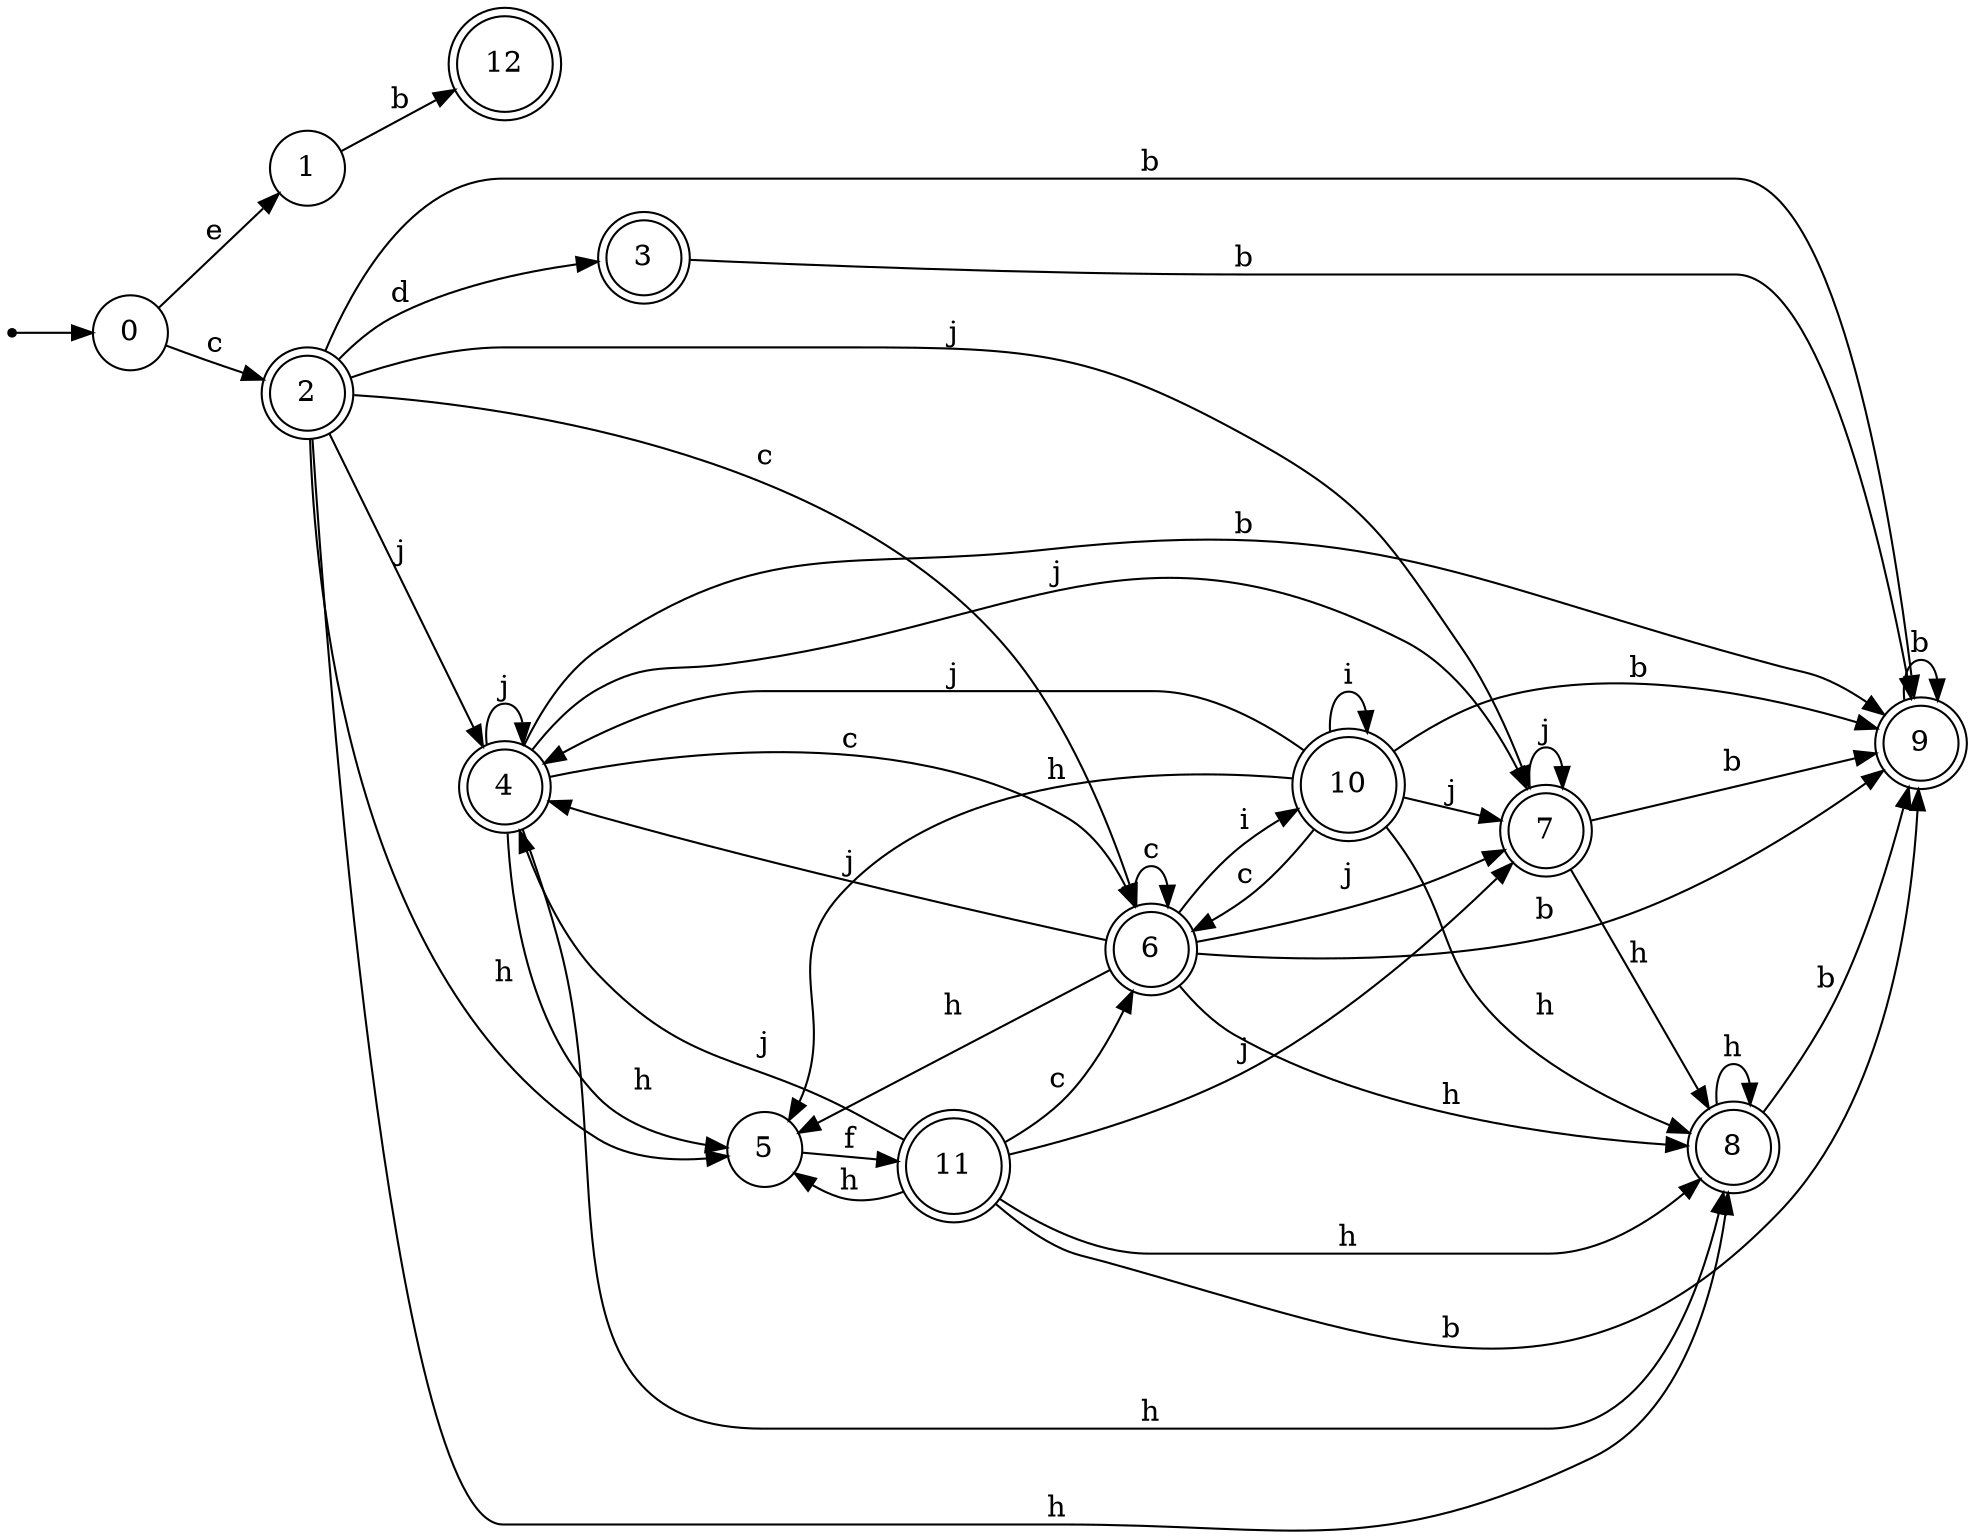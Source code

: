 digraph finite_state_machine {
rankdir=LR;
size="20,20";
node [shape = point]; "dummy0"
node [shape = circle]; "0";
"dummy0" -> "0";
node [shape = circle]; "1";
node [shape = doublecircle]; "2";node [shape = doublecircle]; "3";node [shape = doublecircle]; "4";node [shape = circle]; "5";
node [shape = doublecircle]; "6";node [shape = doublecircle]; "7";node [shape = doublecircle]; "8";node [shape = doublecircle]; "9";node [shape = doublecircle]; "10";node [shape = doublecircle]; "11";node [shape = doublecircle]; "12";"0" -> "1" [label = "e"];
 "0" -> "2" [label = "c"];
 "2" -> "3" [label = "d"];
 "2" -> "4" [label = "j"];
 "2" -> "7" [label = "j"];
 "2" -> "8" [label = "h"];
 "2" -> "5" [label = "h"];
 "2" -> "6" [label = "c"];
 "2" -> "9" [label = "b"];
 "9" -> "9" [label = "b"];
 "8" -> "8" [label = "h"];
 "8" -> "9" [label = "b"];
 "7" -> "7" [label = "j"];
 "7" -> "8" [label = "h"];
 "7" -> "9" [label = "b"];
 "6" -> "6" [label = "c"];
 "6" -> "10" [label = "i"];
 "6" -> "4" [label = "j"];
 "6" -> "7" [label = "j"];
 "6" -> "8" [label = "h"];
 "6" -> "5" [label = "h"];
 "6" -> "9" [label = "b"];
 "10" -> "10" [label = "i"];
 "10" -> "6" [label = "c"];
 "10" -> "4" [label = "j"];
 "10" -> "7" [label = "j"];
 "10" -> "8" [label = "h"];
 "10" -> "5" [label = "h"];
 "10" -> "9" [label = "b"];
 "5" -> "11" [label = "f"];
 "11" -> "8" [label = "h"];
 "11" -> "5" [label = "h"];
 "11" -> "4" [label = "j"];
 "11" -> "7" [label = "j"];
 "11" -> "6" [label = "c"];
 "11" -> "9" [label = "b"];
 "4" -> "4" [label = "j"];
 "4" -> "7" [label = "j"];
 "4" -> "8" [label = "h"];
 "4" -> "5" [label = "h"];
 "4" -> "6" [label = "c"];
 "4" -> "9" [label = "b"];
 "3" -> "9" [label = "b"];
 "1" -> "12" [label = "b"];
 }
